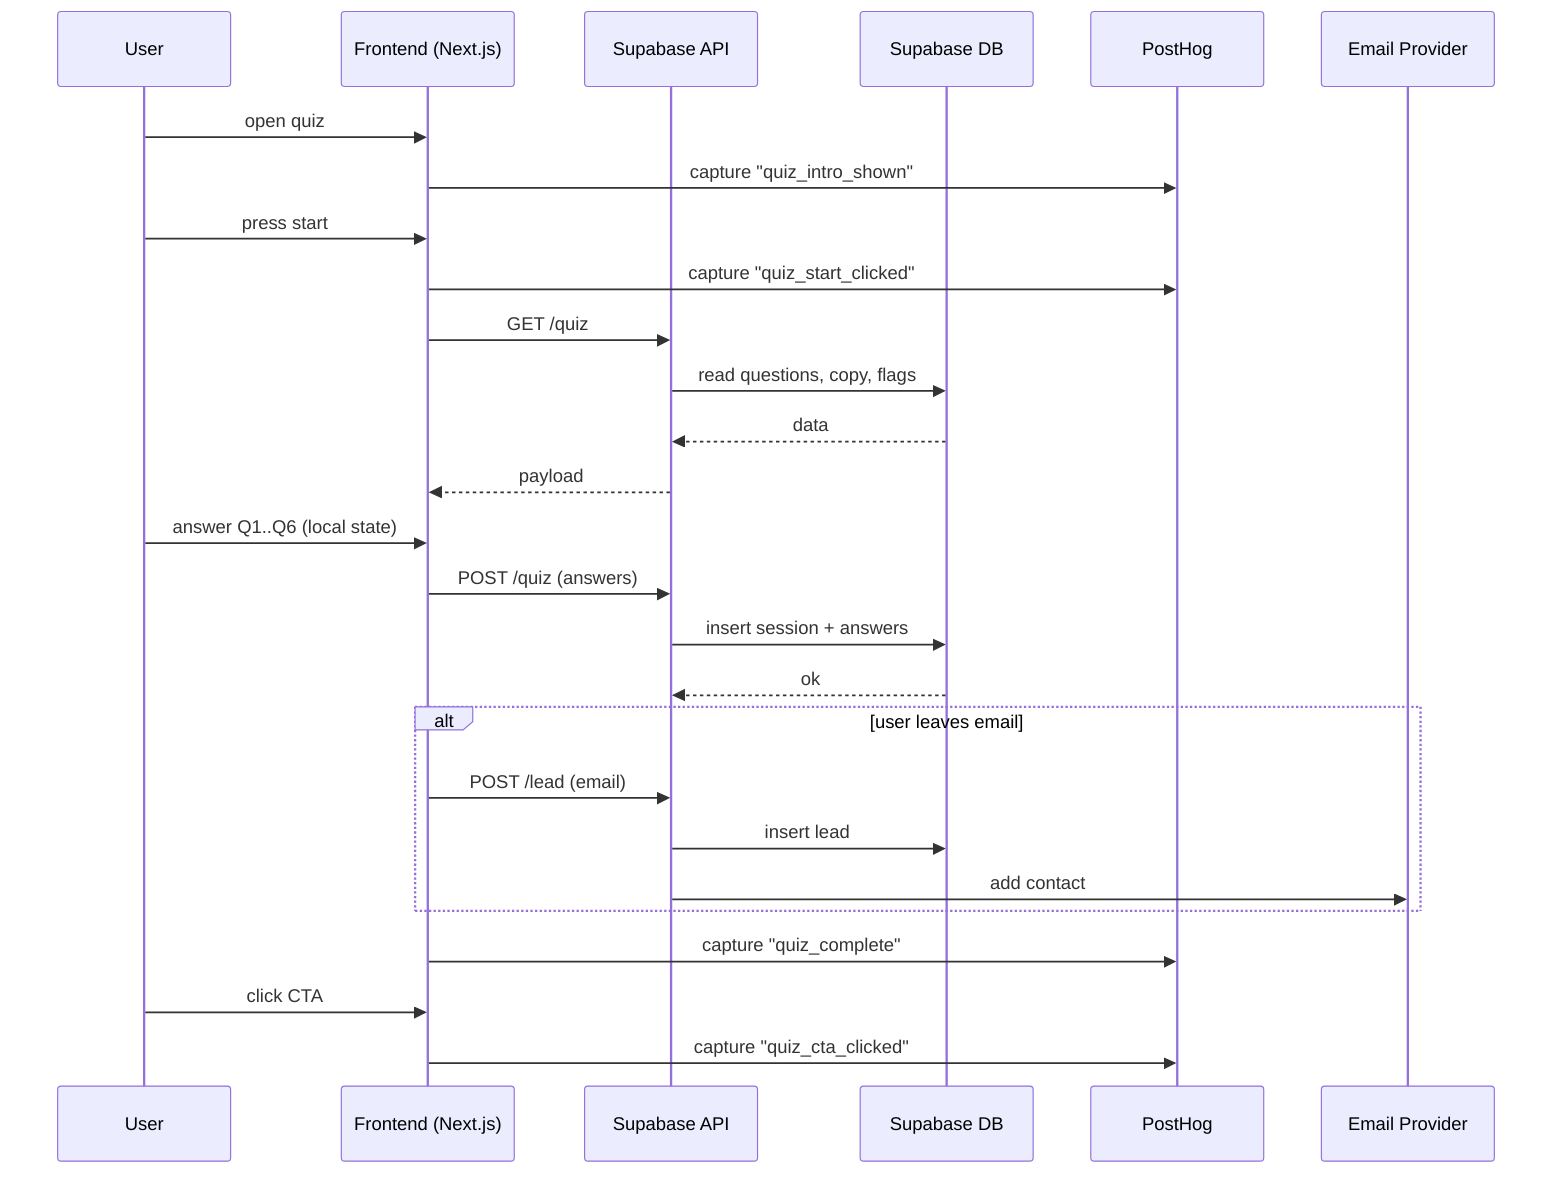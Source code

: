 sequenceDiagram
  participant User
  participant FE as Frontend (Next.js)
  participant API as Supabase API
  participant DB as Supabase DB
  participant PH as PostHog
  participant EMAIL as Email Provider

  User->>FE: open quiz
  FE->>PH: capture "quiz_intro_shown"
  User->>FE: press start
  FE->>PH: capture "quiz_start_clicked"

  FE->>API: GET /quiz
  API->>DB: read questions, copy, flags
  DB-->>API: data
  API-->>FE: payload

  User->>FE: answer Q1..Q6 (local state)
  FE->>API: POST /quiz (answers)
  API->>DB: insert session + answers
  DB-->>API: ok

  alt user leaves email
    FE->>API: POST /lead (email)
    API->>DB: insert lead
    API->>EMAIL: add contact
  end

  FE->>PH: capture "quiz_complete"
  User->>FE: click CTA
  FE->>PH: capture "quiz_cta_clicked"